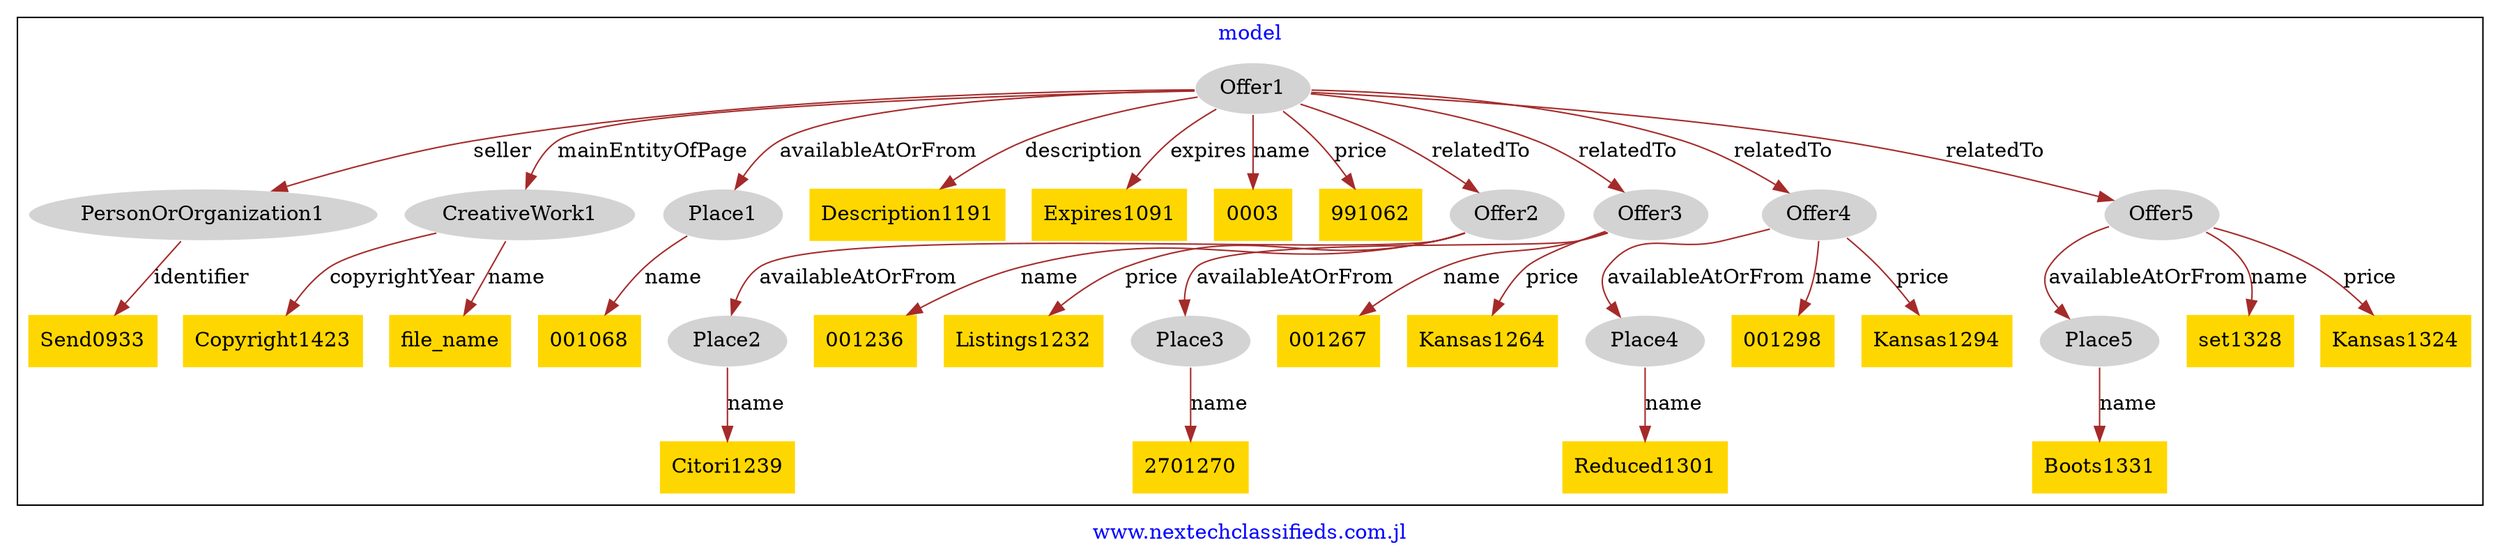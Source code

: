 digraph n0 {
fontcolor="blue"
remincross="true"
label="www.nextechclassifieds.com.jl"
subgraph cluster {
label="model"
n2[style="filled",color="white",fillcolor="lightgray",label="PersonOrOrganization1"];
n3[shape="plaintext",style="filled",fillcolor="gold",label="Send0933"];
n4[style="filled",color="white",fillcolor="lightgray",label="CreativeWork1"];
n5[shape="plaintext",style="filled",fillcolor="gold",label="Copyright1423"];
n6[shape="plaintext",style="filled",fillcolor="gold",label="file_name"];
n7[style="filled",color="white",fillcolor="lightgray",label="Offer1"];
n8[style="filled",color="white",fillcolor="lightgray",label="Place1"];
n9[shape="plaintext",style="filled",fillcolor="gold",label="Description1191"];
n10[shape="plaintext",style="filled",fillcolor="gold",label="Expires1091"];
n11[shape="plaintext",style="filled",fillcolor="gold",label="0003"];
n12[shape="plaintext",style="filled",fillcolor="gold",label="991062"];
n13[style="filled",color="white",fillcolor="lightgray",label="Offer2"];
n14[style="filled",color="white",fillcolor="lightgray",label="Offer3"];
n15[style="filled",color="white",fillcolor="lightgray",label="Offer4"];
n16[style="filled",color="white",fillcolor="lightgray",label="Offer5"];
n17[style="filled",color="white",fillcolor="lightgray",label="Place2"];
n18[shape="plaintext",style="filled",fillcolor="gold",label="001236"];
n19[shape="plaintext",style="filled",fillcolor="gold",label="Listings1232"];
n20[style="filled",color="white",fillcolor="lightgray",label="Place3"];
n21[shape="plaintext",style="filled",fillcolor="gold",label="001267"];
n22[shape="plaintext",style="filled",fillcolor="gold",label="Kansas1264"];
n23[style="filled",color="white",fillcolor="lightgray",label="Place4"];
n24[shape="plaintext",style="filled",fillcolor="gold",label="001298"];
n25[shape="plaintext",style="filled",fillcolor="gold",label="Kansas1294"];
n26[style="filled",color="white",fillcolor="lightgray",label="Place5"];
n27[shape="plaintext",style="filled",fillcolor="gold",label="set1328"];
n28[shape="plaintext",style="filled",fillcolor="gold",label="Kansas1324"];
n29[shape="plaintext",style="filled",fillcolor="gold",label="001068"];
n30[shape="plaintext",style="filled",fillcolor="gold",label="Citori1239"];
n31[shape="plaintext",style="filled",fillcolor="gold",label="2701270"];
n32[shape="plaintext",style="filled",fillcolor="gold",label="Reduced1301"];
n33[shape="plaintext",style="filled",fillcolor="gold",label="Boots1331"];
}
n2 -> n3[color="brown",fontcolor="black",label="identifier"]
n4 -> n5[color="brown",fontcolor="black",label="copyrightYear"]
n4 -> n6[color="brown",fontcolor="black",label="name"]
n7 -> n8[color="brown",fontcolor="black",label="availableAtOrFrom"]
n7 -> n9[color="brown",fontcolor="black",label="description"]
n7 -> n10[color="brown",fontcolor="black",label="expires"]
n7 -> n4[color="brown",fontcolor="black",label="mainEntityOfPage"]
n7 -> n11[color="brown",fontcolor="black",label="name"]
n7 -> n12[color="brown",fontcolor="black",label="price"]
n7 -> n13[color="brown",fontcolor="black",label="relatedTo"]
n7 -> n14[color="brown",fontcolor="black",label="relatedTo"]
n7 -> n15[color="brown",fontcolor="black",label="relatedTo"]
n7 -> n16[color="brown",fontcolor="black",label="relatedTo"]
n7 -> n2[color="brown",fontcolor="black",label="seller"]
n13 -> n17[color="brown",fontcolor="black",label="availableAtOrFrom"]
n13 -> n18[color="brown",fontcolor="black",label="name"]
n13 -> n19[color="brown",fontcolor="black",label="price"]
n14 -> n20[color="brown",fontcolor="black",label="availableAtOrFrom"]
n14 -> n21[color="brown",fontcolor="black",label="name"]
n14 -> n22[color="brown",fontcolor="black",label="price"]
n15 -> n23[color="brown",fontcolor="black",label="availableAtOrFrom"]
n15 -> n24[color="brown",fontcolor="black",label="name"]
n15 -> n25[color="brown",fontcolor="black",label="price"]
n16 -> n26[color="brown",fontcolor="black",label="availableAtOrFrom"]
n16 -> n27[color="brown",fontcolor="black",label="name"]
n16 -> n28[color="brown",fontcolor="black",label="price"]
n8 -> n29[color="brown",fontcolor="black",label="name"]
n17 -> n30[color="brown",fontcolor="black",label="name"]
n20 -> n31[color="brown",fontcolor="black",label="name"]
n23 -> n32[color="brown",fontcolor="black",label="name"]
n26 -> n33[color="brown",fontcolor="black",label="name"]
}
